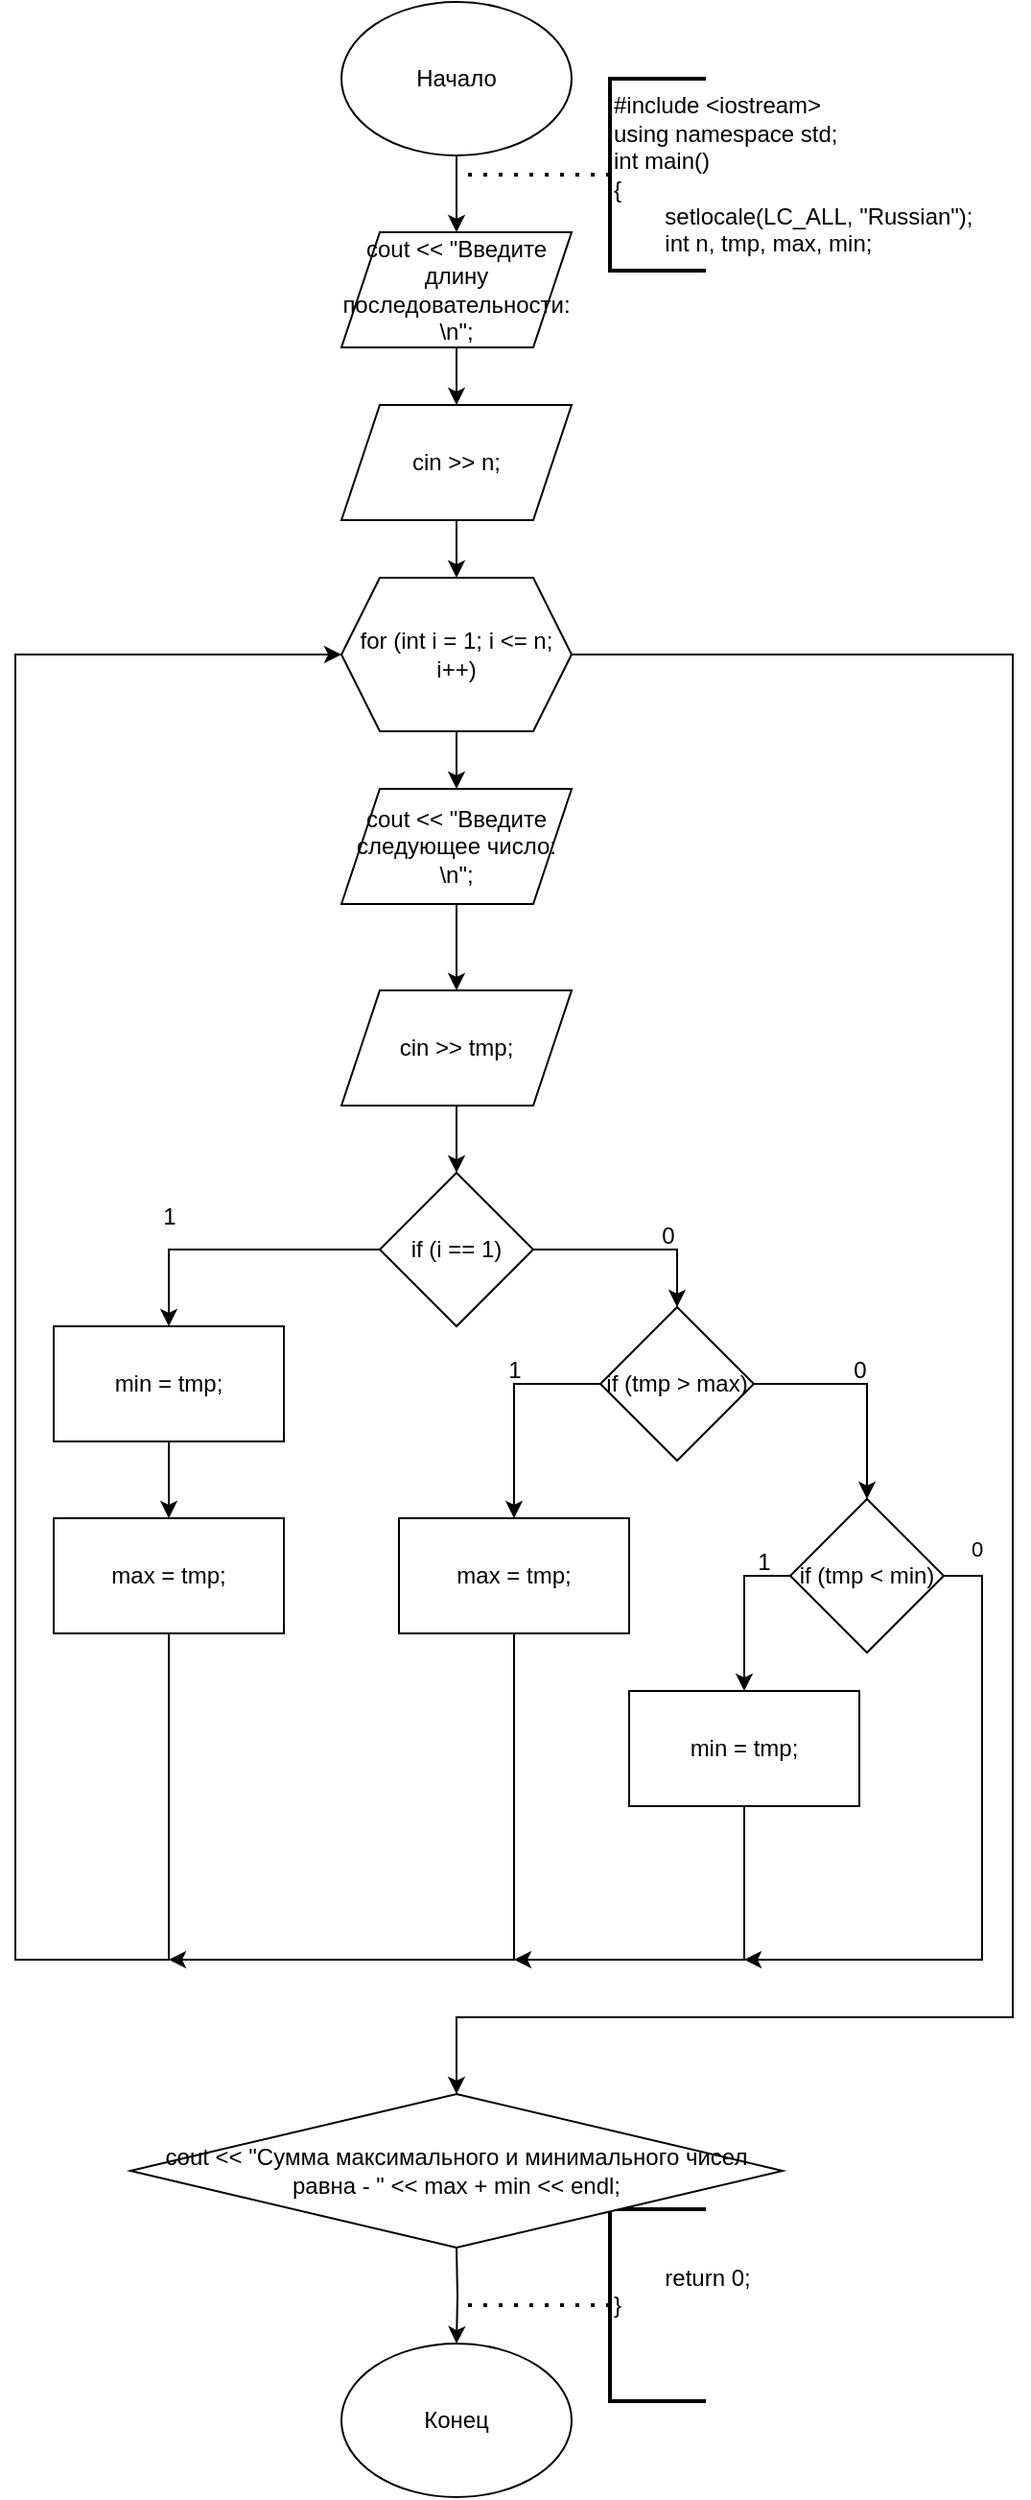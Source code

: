 <mxfile version="24.7.17">
  <diagram name="Страница — 1" id="kYXAjykHZ7thILa3HCrF">
    <mxGraphModel dx="858" dy="1518" grid="1" gridSize="10" guides="1" tooltips="1" connect="1" arrows="1" fold="1" page="1" pageScale="1" pageWidth="827" pageHeight="1169" math="0" shadow="0">
      <root>
        <mxCell id="0" />
        <mxCell id="1" parent="0" />
        <mxCell id="JEXxJmJUqQq23T9oJtIg-4" style="edgeStyle=orthogonalEdgeStyle;rounded=0;orthogonalLoop=1;jettySize=auto;html=1;exitX=0.5;exitY=1;exitDx=0;exitDy=0;entryX=0.5;entryY=0;entryDx=0;entryDy=0;" edge="1" parent="1" source="JEXxJmJUqQq23T9oJtIg-2">
          <mxGeometry relative="1" as="geometry">
            <mxPoint x="240" y="160" as="targetPoint" />
          </mxGeometry>
        </mxCell>
        <mxCell id="JEXxJmJUqQq23T9oJtIg-2" value="Начало" style="ellipse;whiteSpace=wrap;html=1;" vertex="1" parent="1">
          <mxGeometry x="180" y="40" width="120" height="80" as="geometry" />
        </mxCell>
        <mxCell id="JEXxJmJUqQq23T9oJtIg-6" value="&lt;div&gt;#include &amp;lt;iostream&amp;gt;&lt;/div&gt;&lt;div&gt;using namespace std;&lt;/div&gt;&lt;div&gt;int main()&lt;/div&gt;&lt;div&gt;{&lt;/div&gt;&lt;div&gt;&lt;span style=&quot;white-space-collapse: collapse;&quot;&gt;&lt;span style=&quot;white-space-collapse: preserve;&quot;&gt;&#x9;&lt;/span&gt;setlocale(LC_ALL, &quot;Russian&quot;);&lt;/span&gt;&lt;/div&gt;&lt;div&gt;&lt;span style=&quot;white-space-collapse: collapse;&quot;&gt;&lt;span style=&quot;white-space-collapse: preserve;&quot;&gt;&#x9;&lt;/span&gt;int n, tmp, max, min;&lt;/span&gt;&lt;/div&gt;" style="strokeWidth=2;html=1;shape=mxgraph.flowchart.annotation_1;align=left;pointerEvents=1;" vertex="1" parent="1">
          <mxGeometry x="320" y="80" width="50" height="100" as="geometry" />
        </mxCell>
        <mxCell id="JEXxJmJUqQq23T9oJtIg-7" value="" style="endArrow=none;dashed=1;html=1;dashPattern=1 3;strokeWidth=2;rounded=0;" edge="1" parent="1" source="JEXxJmJUqQq23T9oJtIg-6">
          <mxGeometry width="50" height="50" relative="1" as="geometry">
            <mxPoint x="240" y="350" as="sourcePoint" />
            <mxPoint x="240" y="130" as="targetPoint" />
          </mxGeometry>
        </mxCell>
        <mxCell id="JEXxJmJUqQq23T9oJtIg-53" style="edgeStyle=orthogonalEdgeStyle;rounded=0;orthogonalLoop=1;jettySize=auto;html=1;exitX=0.5;exitY=1;exitDx=0;exitDy=0;entryX=0.5;entryY=0;entryDx=0;entryDy=0;" edge="1" parent="1" target="JEXxJmJUqQq23T9oJtIg-52">
          <mxGeometry relative="1" as="geometry">
            <mxPoint x="240.0" y="1210" as="sourcePoint" />
          </mxGeometry>
        </mxCell>
        <mxCell id="JEXxJmJUqQq23T9oJtIg-52" value="Конец" style="ellipse;whiteSpace=wrap;html=1;" vertex="1" parent="1">
          <mxGeometry x="180" y="1260" width="120" height="80" as="geometry" />
        </mxCell>
        <mxCell id="JEXxJmJUqQq23T9oJtIg-54" value="&lt;div&gt;&lt;span style=&quot;white-space-collapse: collapse;&quot;&gt;&lt;span style=&quot;white-space-collapse: preserve;&quot;&gt;&#x9;&lt;/span&gt;return 0;&lt;/span&gt;&lt;/div&gt;&lt;div&gt;}&lt;/div&gt;&lt;div&gt;&lt;br&gt;&lt;/div&gt;" style="strokeWidth=2;html=1;shape=mxgraph.flowchart.annotation_1;align=left;pointerEvents=1;" vertex="1" parent="1">
          <mxGeometry x="320" y="1190" width="50" height="100" as="geometry" />
        </mxCell>
        <mxCell id="JEXxJmJUqQq23T9oJtIg-55" value="" style="endArrow=none;dashed=1;html=1;dashPattern=1 3;strokeWidth=2;rounded=0;" edge="1" parent="1" source="JEXxJmJUqQq23T9oJtIg-54">
          <mxGeometry width="50" height="50" relative="1" as="geometry">
            <mxPoint x="250" y="250" as="sourcePoint" />
            <mxPoint x="240" y="1240" as="targetPoint" />
          </mxGeometry>
        </mxCell>
        <mxCell id="JEXxJmJUqQq23T9oJtIg-58" style="edgeStyle=orthogonalEdgeStyle;rounded=0;orthogonalLoop=1;jettySize=auto;html=1;exitX=0.5;exitY=1;exitDx=0;exitDy=0;entryX=0.5;entryY=0;entryDx=0;entryDy=0;" edge="1" parent="1" source="JEXxJmJUqQq23T9oJtIg-56" target="JEXxJmJUqQq23T9oJtIg-57">
          <mxGeometry relative="1" as="geometry" />
        </mxCell>
        <mxCell id="JEXxJmJUqQq23T9oJtIg-56" value="cout &amp;lt;&amp;lt; &quot;Введите длину последовательности: \n&quot;;" style="shape=parallelogram;perimeter=parallelogramPerimeter;whiteSpace=wrap;html=1;fixedSize=1;" vertex="1" parent="1">
          <mxGeometry x="180" y="160" width="120" height="60" as="geometry" />
        </mxCell>
        <mxCell id="JEXxJmJUqQq23T9oJtIg-61" style="edgeStyle=orthogonalEdgeStyle;rounded=0;orthogonalLoop=1;jettySize=auto;html=1;exitX=0.5;exitY=1;exitDx=0;exitDy=0;entryX=0.5;entryY=0;entryDx=0;entryDy=0;" edge="1" parent="1" source="JEXxJmJUqQq23T9oJtIg-57" target="JEXxJmJUqQq23T9oJtIg-59">
          <mxGeometry relative="1" as="geometry" />
        </mxCell>
        <mxCell id="JEXxJmJUqQq23T9oJtIg-57" value="cin &amp;gt;&amp;gt; n;" style="shape=parallelogram;perimeter=parallelogramPerimeter;whiteSpace=wrap;html=1;fixedSize=1;" vertex="1" parent="1">
          <mxGeometry x="180" y="250" width="120" height="60" as="geometry" />
        </mxCell>
        <mxCell id="JEXxJmJUqQq23T9oJtIg-62" style="edgeStyle=orthogonalEdgeStyle;rounded=0;orthogonalLoop=1;jettySize=auto;html=1;exitX=0.5;exitY=1;exitDx=0;exitDy=0;entryX=0.5;entryY=0;entryDx=0;entryDy=0;" edge="1" parent="1" source="JEXxJmJUqQq23T9oJtIg-59" target="JEXxJmJUqQq23T9oJtIg-60">
          <mxGeometry relative="1" as="geometry" />
        </mxCell>
        <mxCell id="JEXxJmJUqQq23T9oJtIg-92" style="edgeStyle=orthogonalEdgeStyle;rounded=0;orthogonalLoop=1;jettySize=auto;html=1;exitX=1;exitY=0.5;exitDx=0;exitDy=0;entryX=0.5;entryY=0;entryDx=0;entryDy=0;" edge="1" parent="1" source="JEXxJmJUqQq23T9oJtIg-59" target="JEXxJmJUqQq23T9oJtIg-91">
          <mxGeometry relative="1" as="geometry">
            <Array as="points">
              <mxPoint x="530" y="380" />
              <mxPoint x="530" y="1090" />
              <mxPoint x="240" y="1090" />
            </Array>
          </mxGeometry>
        </mxCell>
        <mxCell id="JEXxJmJUqQq23T9oJtIg-59" value="for (int i = 1; i &amp;lt;= n; i++)" style="shape=hexagon;perimeter=hexagonPerimeter2;whiteSpace=wrap;html=1;fixedSize=1;" vertex="1" parent="1">
          <mxGeometry x="180" y="340" width="120" height="80" as="geometry" />
        </mxCell>
        <mxCell id="JEXxJmJUqQq23T9oJtIg-64" style="edgeStyle=orthogonalEdgeStyle;rounded=0;orthogonalLoop=1;jettySize=auto;html=1;exitX=0.5;exitY=1;exitDx=0;exitDy=0;" edge="1" parent="1" source="JEXxJmJUqQq23T9oJtIg-60">
          <mxGeometry relative="1" as="geometry">
            <mxPoint x="240.182" y="510" as="targetPoint" />
          </mxGeometry>
        </mxCell>
        <mxCell id="JEXxJmJUqQq23T9oJtIg-66" style="edgeStyle=orthogonalEdgeStyle;rounded=0;orthogonalLoop=1;jettySize=auto;html=1;exitX=0.5;exitY=1;exitDx=0;exitDy=0;entryX=0.5;entryY=0;entryDx=0;entryDy=0;" edge="1" parent="1" source="JEXxJmJUqQq23T9oJtIg-60" target="JEXxJmJUqQq23T9oJtIg-63">
          <mxGeometry relative="1" as="geometry" />
        </mxCell>
        <mxCell id="JEXxJmJUqQq23T9oJtIg-60" value="cout &amp;lt;&amp;lt; &quot;Введите следующее число: \n&quot;;" style="shape=parallelogram;perimeter=parallelogramPerimeter;whiteSpace=wrap;html=1;fixedSize=1;" vertex="1" parent="1">
          <mxGeometry x="180" y="450" width="120" height="60" as="geometry" />
        </mxCell>
        <mxCell id="JEXxJmJUqQq23T9oJtIg-68" style="edgeStyle=orthogonalEdgeStyle;rounded=0;orthogonalLoop=1;jettySize=auto;html=1;exitX=0.5;exitY=1;exitDx=0;exitDy=0;entryX=0.5;entryY=0;entryDx=0;entryDy=0;" edge="1" parent="1" source="JEXxJmJUqQq23T9oJtIg-63" target="JEXxJmJUqQq23T9oJtIg-67">
          <mxGeometry relative="1" as="geometry" />
        </mxCell>
        <mxCell id="JEXxJmJUqQq23T9oJtIg-63" value="cin &amp;gt;&amp;gt; tmp;" style="shape=parallelogram;perimeter=parallelogramPerimeter;whiteSpace=wrap;html=1;fixedSize=1;" vertex="1" parent="1">
          <mxGeometry x="180" y="555" width="120" height="60" as="geometry" />
        </mxCell>
        <mxCell id="JEXxJmJUqQq23T9oJtIg-71" style="edgeStyle=orthogonalEdgeStyle;rounded=0;orthogonalLoop=1;jettySize=auto;html=1;exitX=0;exitY=0.5;exitDx=0;exitDy=0;entryX=0.5;entryY=0;entryDx=0;entryDy=0;" edge="1" parent="1" source="JEXxJmJUqQq23T9oJtIg-67" target="JEXxJmJUqQq23T9oJtIg-69">
          <mxGeometry relative="1" as="geometry" />
        </mxCell>
        <mxCell id="JEXxJmJUqQq23T9oJtIg-75" style="edgeStyle=orthogonalEdgeStyle;rounded=0;orthogonalLoop=1;jettySize=auto;html=1;exitX=1;exitY=0.5;exitDx=0;exitDy=0;entryX=0.5;entryY=0;entryDx=0;entryDy=0;" edge="1" parent="1" source="JEXxJmJUqQq23T9oJtIg-67" target="JEXxJmJUqQq23T9oJtIg-74">
          <mxGeometry relative="1" as="geometry" />
        </mxCell>
        <mxCell id="JEXxJmJUqQq23T9oJtIg-67" value="if (i == 1)" style="rhombus;whiteSpace=wrap;html=1;" vertex="1" parent="1">
          <mxGeometry x="200" y="650" width="80" height="80" as="geometry" />
        </mxCell>
        <mxCell id="JEXxJmJUqQq23T9oJtIg-73" style="edgeStyle=orthogonalEdgeStyle;rounded=0;orthogonalLoop=1;jettySize=auto;html=1;exitX=0.5;exitY=1;exitDx=0;exitDy=0;entryX=0.5;entryY=0;entryDx=0;entryDy=0;" edge="1" parent="1" source="JEXxJmJUqQq23T9oJtIg-69" target="JEXxJmJUqQq23T9oJtIg-70">
          <mxGeometry relative="1" as="geometry" />
        </mxCell>
        <mxCell id="JEXxJmJUqQq23T9oJtIg-69" value="min = tmp;" style="rounded=0;whiteSpace=wrap;html=1;" vertex="1" parent="1">
          <mxGeometry x="30" y="730" width="120" height="60" as="geometry" />
        </mxCell>
        <mxCell id="JEXxJmJUqQq23T9oJtIg-86" style="edgeStyle=orthogonalEdgeStyle;rounded=0;orthogonalLoop=1;jettySize=auto;html=1;exitX=0.5;exitY=1;exitDx=0;exitDy=0;entryX=0;entryY=0.5;entryDx=0;entryDy=0;" edge="1" parent="1" source="JEXxJmJUqQq23T9oJtIg-70" target="JEXxJmJUqQq23T9oJtIg-59">
          <mxGeometry relative="1" as="geometry">
            <Array as="points">
              <mxPoint x="90" y="1060" />
              <mxPoint x="10" y="1060" />
              <mxPoint x="10" y="380" />
            </Array>
          </mxGeometry>
        </mxCell>
        <mxCell id="JEXxJmJUqQq23T9oJtIg-70" value="max = tmp;" style="rounded=0;whiteSpace=wrap;html=1;" vertex="1" parent="1">
          <mxGeometry x="30" y="830" width="120" height="60" as="geometry" />
        </mxCell>
        <mxCell id="JEXxJmJUqQq23T9oJtIg-72" value="1" style="text;html=1;align=center;verticalAlign=middle;resizable=0;points=[];autosize=1;strokeColor=none;fillColor=none;" vertex="1" parent="1">
          <mxGeometry x="75" y="658" width="30" height="30" as="geometry" />
        </mxCell>
        <mxCell id="JEXxJmJUqQq23T9oJtIg-77" style="edgeStyle=orthogonalEdgeStyle;rounded=0;orthogonalLoop=1;jettySize=auto;html=1;exitX=0;exitY=0.5;exitDx=0;exitDy=0;entryX=0.5;entryY=0;entryDx=0;entryDy=0;" edge="1" parent="1" source="JEXxJmJUqQq23T9oJtIg-74" target="JEXxJmJUqQq23T9oJtIg-76">
          <mxGeometry relative="1" as="geometry" />
        </mxCell>
        <mxCell id="JEXxJmJUqQq23T9oJtIg-81" style="edgeStyle=orthogonalEdgeStyle;rounded=0;orthogonalLoop=1;jettySize=auto;html=1;exitX=1;exitY=0.5;exitDx=0;exitDy=0;" edge="1" parent="1" source="JEXxJmJUqQq23T9oJtIg-74" target="JEXxJmJUqQq23T9oJtIg-80">
          <mxGeometry relative="1" as="geometry" />
        </mxCell>
        <mxCell id="JEXxJmJUqQq23T9oJtIg-74" value="if (tmp &amp;gt; max)" style="rhombus;whiteSpace=wrap;html=1;" vertex="1" parent="1">
          <mxGeometry x="315" y="720" width="80" height="80" as="geometry" />
        </mxCell>
        <mxCell id="JEXxJmJUqQq23T9oJtIg-87" style="edgeStyle=orthogonalEdgeStyle;rounded=0;orthogonalLoop=1;jettySize=auto;html=1;exitX=0.5;exitY=1;exitDx=0;exitDy=0;" edge="1" parent="1" source="JEXxJmJUqQq23T9oJtIg-76">
          <mxGeometry relative="1" as="geometry">
            <mxPoint x="90.0" y="1060" as="targetPoint" />
            <Array as="points">
              <mxPoint x="270" y="1060" />
            </Array>
          </mxGeometry>
        </mxCell>
        <mxCell id="JEXxJmJUqQq23T9oJtIg-76" value="max = tmp;" style="rounded=0;whiteSpace=wrap;html=1;" vertex="1" parent="1">
          <mxGeometry x="210" y="830" width="120" height="60" as="geometry" />
        </mxCell>
        <mxCell id="JEXxJmJUqQq23T9oJtIg-78" value="1" style="text;html=1;align=center;verticalAlign=middle;resizable=0;points=[];autosize=1;strokeColor=none;fillColor=none;" vertex="1" parent="1">
          <mxGeometry x="255" y="738" width="30" height="30" as="geometry" />
        </mxCell>
        <mxCell id="JEXxJmJUqQq23T9oJtIg-79" value="0" style="text;html=1;align=center;verticalAlign=middle;resizable=0;points=[];autosize=1;strokeColor=none;fillColor=none;" vertex="1" parent="1">
          <mxGeometry x="335" y="668" width="30" height="30" as="geometry" />
        </mxCell>
        <mxCell id="JEXxJmJUqQq23T9oJtIg-83" style="edgeStyle=orthogonalEdgeStyle;rounded=0;orthogonalLoop=1;jettySize=auto;html=1;exitX=0;exitY=0.5;exitDx=0;exitDy=0;entryX=0.5;entryY=0;entryDx=0;entryDy=0;" edge="1" parent="1" source="JEXxJmJUqQq23T9oJtIg-80" target="JEXxJmJUqQq23T9oJtIg-82">
          <mxGeometry relative="1" as="geometry" />
        </mxCell>
        <mxCell id="JEXxJmJUqQq23T9oJtIg-89" style="edgeStyle=orthogonalEdgeStyle;rounded=0;orthogonalLoop=1;jettySize=auto;html=1;exitX=1;exitY=0.5;exitDx=0;exitDy=0;" edge="1" parent="1" source="JEXxJmJUqQq23T9oJtIg-80">
          <mxGeometry relative="1" as="geometry">
            <mxPoint x="390" y="1060" as="targetPoint" />
            <Array as="points">
              <mxPoint x="514" y="860" />
              <mxPoint x="514" y="1060" />
            </Array>
          </mxGeometry>
        </mxCell>
        <mxCell id="JEXxJmJUqQq23T9oJtIg-90" value="0" style="edgeLabel;html=1;align=center;verticalAlign=middle;resizable=0;points=[];" vertex="1" connectable="0" parent="JEXxJmJUqQq23T9oJtIg-89">
          <mxGeometry x="-0.902" y="14" relative="1" as="geometry">
            <mxPoint as="offset" />
          </mxGeometry>
        </mxCell>
        <mxCell id="JEXxJmJUqQq23T9oJtIg-80" value="if (tmp &amp;lt; min)" style="rhombus;whiteSpace=wrap;html=1;" vertex="1" parent="1">
          <mxGeometry x="414" y="820" width="80" height="80" as="geometry" />
        </mxCell>
        <mxCell id="JEXxJmJUqQq23T9oJtIg-88" style="edgeStyle=orthogonalEdgeStyle;rounded=0;orthogonalLoop=1;jettySize=auto;html=1;exitX=0.5;exitY=1;exitDx=0;exitDy=0;" edge="1" parent="1" source="JEXxJmJUqQq23T9oJtIg-82">
          <mxGeometry relative="1" as="geometry">
            <mxPoint x="270.0" y="1060" as="targetPoint" />
            <Array as="points">
              <mxPoint x="390" y="1060" />
            </Array>
          </mxGeometry>
        </mxCell>
        <mxCell id="JEXxJmJUqQq23T9oJtIg-82" value="min = tmp;" style="rounded=0;whiteSpace=wrap;html=1;" vertex="1" parent="1">
          <mxGeometry x="330" y="920" width="120" height="60" as="geometry" />
        </mxCell>
        <mxCell id="JEXxJmJUqQq23T9oJtIg-84" value="1" style="text;html=1;align=center;verticalAlign=middle;resizable=0;points=[];autosize=1;strokeColor=none;fillColor=none;" vertex="1" parent="1">
          <mxGeometry x="385" y="838" width="30" height="30" as="geometry" />
        </mxCell>
        <mxCell id="JEXxJmJUqQq23T9oJtIg-85" value="0" style="text;html=1;align=center;verticalAlign=middle;resizable=0;points=[];autosize=1;strokeColor=none;fillColor=none;" vertex="1" parent="1">
          <mxGeometry x="435" y="738" width="30" height="30" as="geometry" />
        </mxCell>
        <mxCell id="JEXxJmJUqQq23T9oJtIg-91" value="cout &amp;lt;&amp;lt; &quot;Сумма максимального и минимального чисел равна - &quot; &amp;lt;&amp;lt; max + min &amp;lt;&amp;lt; endl;" style="rhombus;whiteSpace=wrap;html=1;" vertex="1" parent="1">
          <mxGeometry x="70" y="1130" width="340" height="80" as="geometry" />
        </mxCell>
      </root>
    </mxGraphModel>
  </diagram>
</mxfile>
